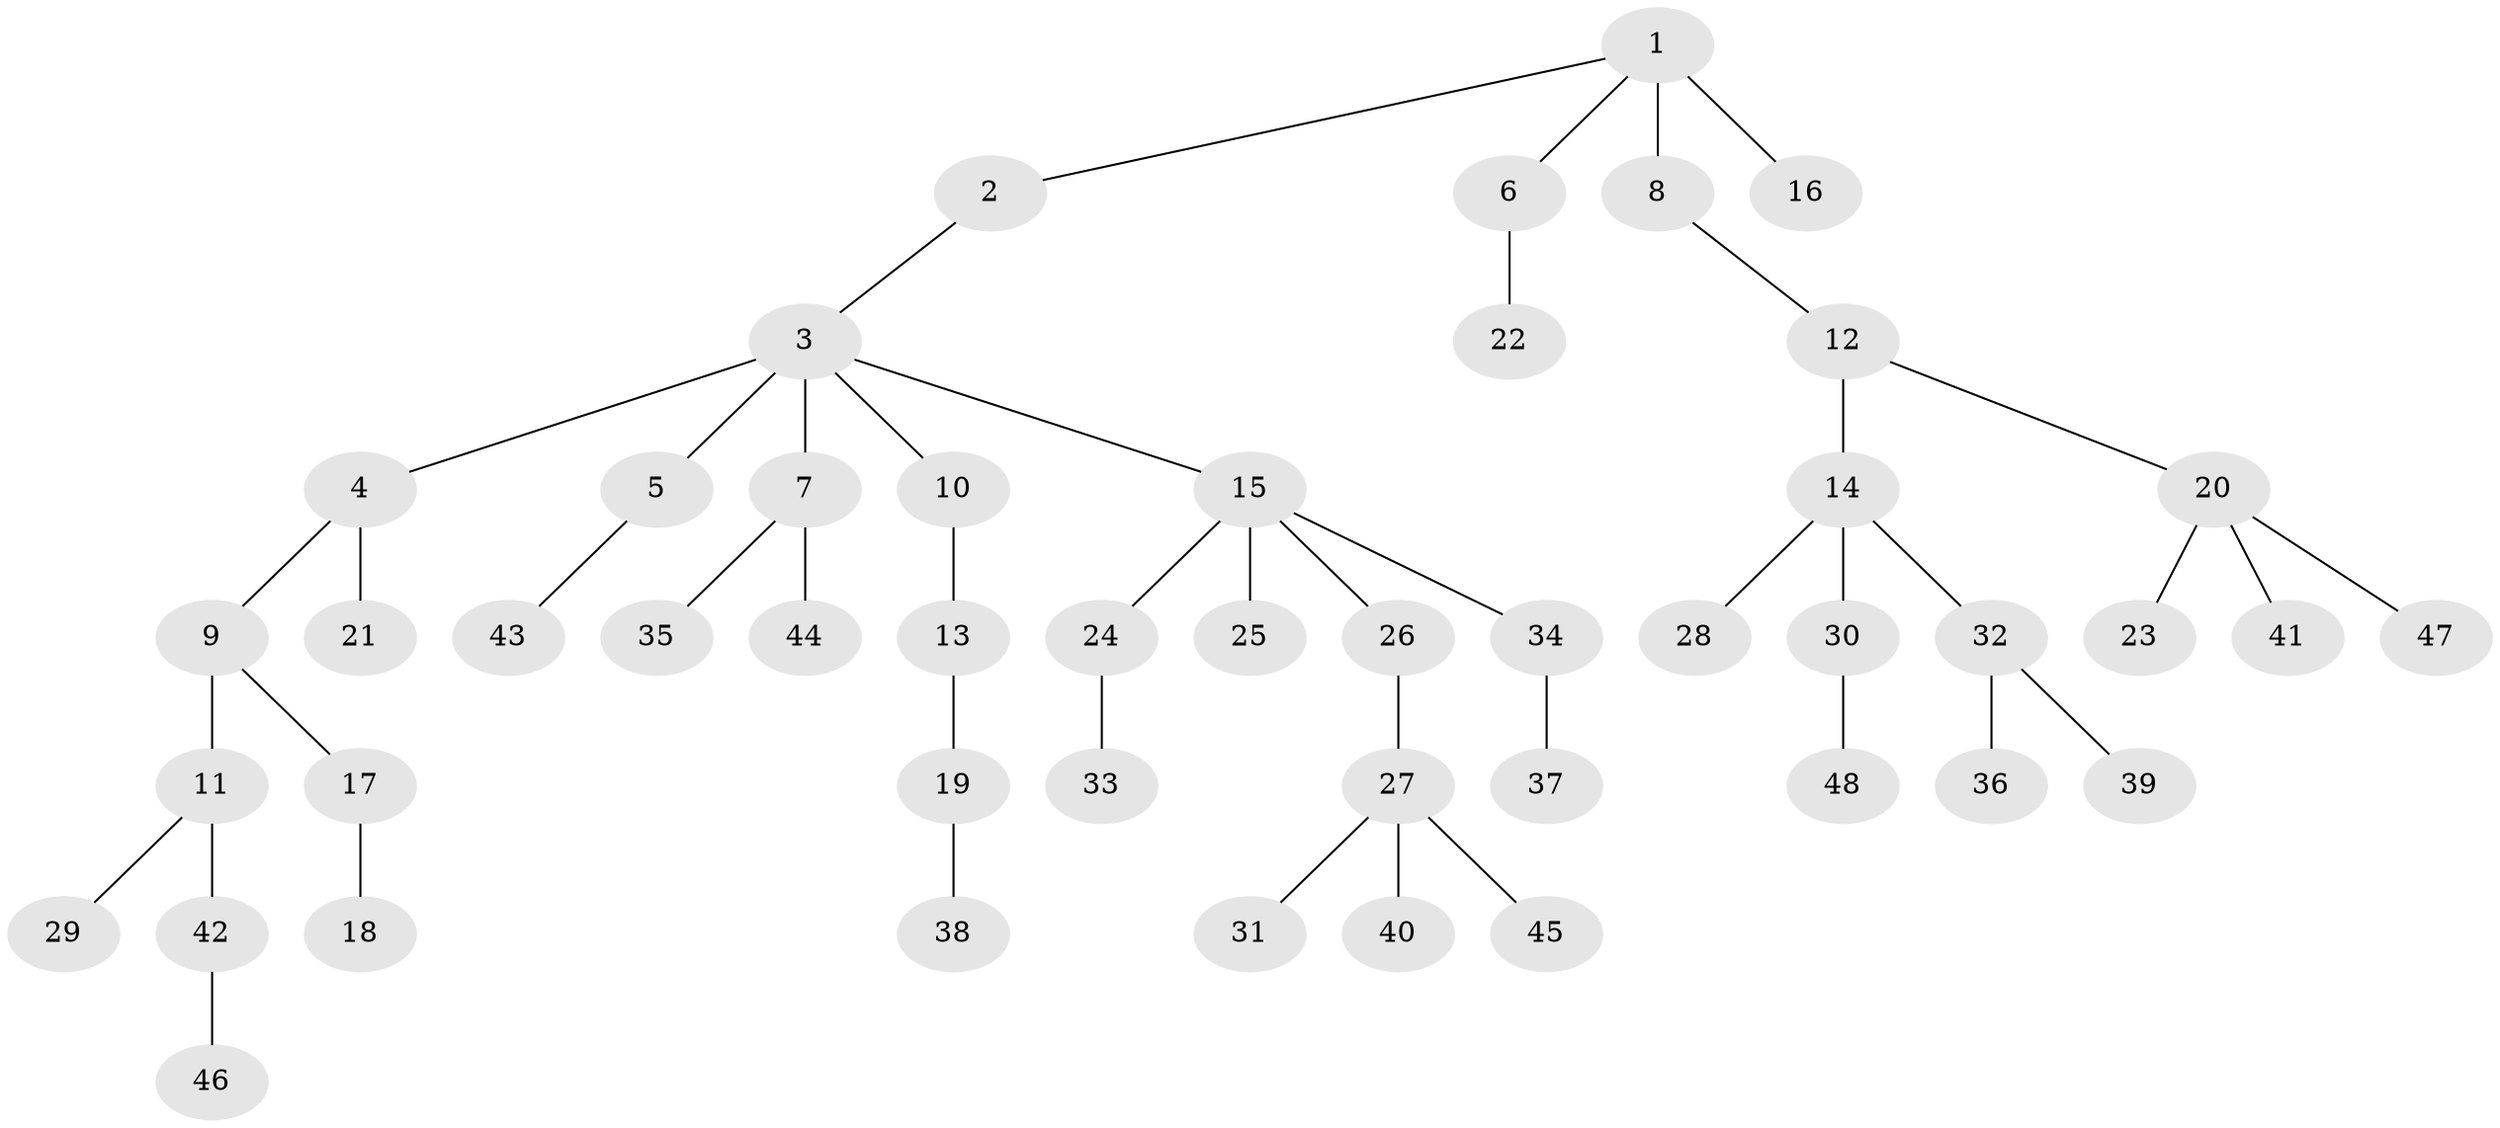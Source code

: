 // original degree distribution, {6: 0.021052631578947368, 3: 0.11578947368421053, 8: 0.010526315789473684, 4: 0.05263157894736842, 1: 0.47368421052631576, 2: 0.30526315789473685, 7: 0.010526315789473684, 5: 0.010526315789473684}
// Generated by graph-tools (version 1.1) at 2025/37/03/09/25 02:37:08]
// undirected, 48 vertices, 47 edges
graph export_dot {
graph [start="1"]
  node [color=gray90,style=filled];
  1;
  2;
  3;
  4;
  5;
  6;
  7;
  8;
  9;
  10;
  11;
  12;
  13;
  14;
  15;
  16;
  17;
  18;
  19;
  20;
  21;
  22;
  23;
  24;
  25;
  26;
  27;
  28;
  29;
  30;
  31;
  32;
  33;
  34;
  35;
  36;
  37;
  38;
  39;
  40;
  41;
  42;
  43;
  44;
  45;
  46;
  47;
  48;
  1 -- 2 [weight=1.0];
  1 -- 6 [weight=1.0];
  1 -- 8 [weight=2.0];
  1 -- 16 [weight=1.0];
  2 -- 3 [weight=1.0];
  3 -- 4 [weight=1.0];
  3 -- 5 [weight=2.0];
  3 -- 7 [weight=1.0];
  3 -- 10 [weight=1.0];
  3 -- 15 [weight=1.0];
  4 -- 9 [weight=1.0];
  4 -- 21 [weight=1.0];
  5 -- 43 [weight=1.0];
  6 -- 22 [weight=1.0];
  7 -- 35 [weight=1.0];
  7 -- 44 [weight=1.0];
  8 -- 12 [weight=1.0];
  9 -- 11 [weight=3.0];
  9 -- 17 [weight=1.0];
  10 -- 13 [weight=1.0];
  11 -- 29 [weight=1.0];
  11 -- 42 [weight=1.0];
  12 -- 14 [weight=4.0];
  12 -- 20 [weight=1.0];
  13 -- 19 [weight=1.0];
  14 -- 28 [weight=1.0];
  14 -- 30 [weight=1.0];
  14 -- 32 [weight=1.0];
  15 -- 24 [weight=1.0];
  15 -- 25 [weight=1.0];
  15 -- 26 [weight=1.0];
  15 -- 34 [weight=1.0];
  17 -- 18 [weight=1.0];
  19 -- 38 [weight=1.0];
  20 -- 23 [weight=1.0];
  20 -- 41 [weight=1.0];
  20 -- 47 [weight=1.0];
  24 -- 33 [weight=1.0];
  26 -- 27 [weight=1.0];
  27 -- 31 [weight=1.0];
  27 -- 40 [weight=1.0];
  27 -- 45 [weight=1.0];
  30 -- 48 [weight=1.0];
  32 -- 36 [weight=2.0];
  32 -- 39 [weight=1.0];
  34 -- 37 [weight=1.0];
  42 -- 46 [weight=1.0];
}
